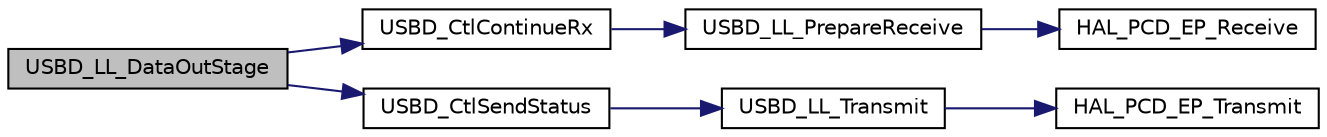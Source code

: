 digraph "USBD_LL_DataOutStage"
{
  edge [fontname="Helvetica",fontsize="10",labelfontname="Helvetica",labelfontsize="10"];
  node [fontname="Helvetica",fontsize="10",shape=record];
  rankdir="LR";
  Node36 [label="USBD_LL_DataOutStage",height=0.2,width=0.4,color="black", fillcolor="grey75", style="filled", fontcolor="black"];
  Node36 -> Node37 [color="midnightblue",fontsize="10",style="solid",fontname="Helvetica"];
  Node37 [label="USBD_CtlContinueRx",height=0.2,width=0.4,color="black", fillcolor="white", style="filled",URL="$group___u_s_b_d___i_o_r_e_q___exported___functions_prototype.html#gaf6cabd5a8d9d527cf6aa64915abb7f2b",tooltip="USBD_CtlContinueRx continue receive data on the ctl pipe. "];
  Node37 -> Node38 [color="midnightblue",fontsize="10",style="solid",fontname="Helvetica"];
  Node38 [label="USBD_LL_PrepareReceive",height=0.2,width=0.4,color="black", fillcolor="white", style="filled",URL="$group___u_s_b_d___c_o_r_e___exported___functions_prototype.html#ga259b00707b333065b66be515dd019428",tooltip="Prepares an endpoint for reception. "];
  Node38 -> Node39 [color="midnightblue",fontsize="10",style="solid",fontname="Helvetica"];
  Node39 [label="HAL_PCD_EP_Receive",height=0.2,width=0.4,color="black", fillcolor="white", style="filled",URL="$group___p_c_d___exported___functions___group3.html#ga0029fe7a8d3db91b13637e2507fba60c"];
  Node36 -> Node40 [color="midnightblue",fontsize="10",style="solid",fontname="Helvetica"];
  Node40 [label="USBD_CtlSendStatus",height=0.2,width=0.4,color="black", fillcolor="white", style="filled",URL="$group___u_s_b_d___i_o_r_e_q___exported___functions_prototype.html#ga19e53947fc912c43bcee2c7d7429e8ee",tooltip="USBD_CtlSendStatus send zero lzngth packet on the ctl pipe. "];
  Node40 -> Node41 [color="midnightblue",fontsize="10",style="solid",fontname="Helvetica"];
  Node41 [label="USBD_LL_Transmit",height=0.2,width=0.4,color="black", fillcolor="white", style="filled",URL="$group___u_s_b_d___c_o_r_e___exported___functions_prototype.html#gab87eb9f3d4d9f8956d2c6b77230f265c",tooltip="Transmits data over an endpoint. "];
  Node41 -> Node42 [color="midnightblue",fontsize="10",style="solid",fontname="Helvetica"];
  Node42 [label="HAL_PCD_EP_Transmit",height=0.2,width=0.4,color="black", fillcolor="white", style="filled",URL="$group___p_c_d___exported___functions___group3.html#ga116ada543442c8f7a1003c4d4c211618"];
}
